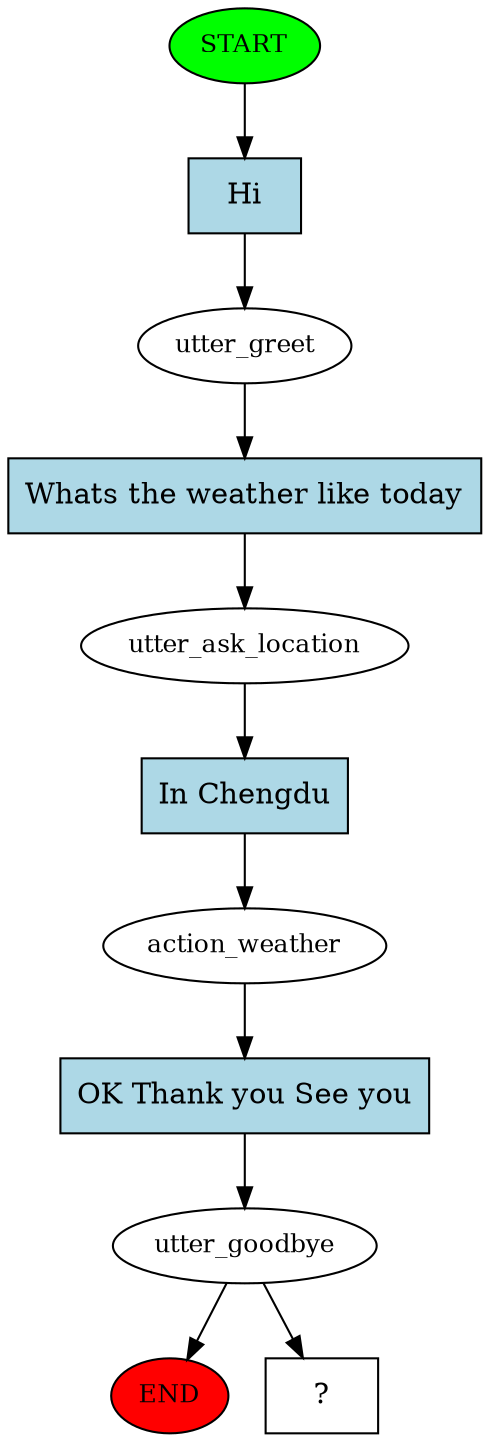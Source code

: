digraph  {
0 [class="start active", fillcolor=green, fontsize=12, label=START, style=filled];
"-1" [class=end, fillcolor=red, fontsize=12, label=END, style=filled];
1 [class=active, fontsize=12, label=utter_greet];
2 [class=active, fontsize=12, label=utter_ask_location];
3 [class=active, fontsize=12, label=action_weather];
4 [class=active, fontsize=12, label=utter_goodbye];
9 [class="intent dashed active", label="  ?  ", shape=rect];
10 [class="intent active", fillcolor=lightblue, label=Hi, shape=rect, style=filled];
11 [class="intent active", fillcolor=lightblue, label="Whats the weather like today", shape=rect, style=filled];
12 [class="intent active", fillcolor=lightblue, label="In Chengdu", shape=rect, style=filled];
13 [class="intent active", fillcolor=lightblue, label="OK Thank you See you", shape=rect, style=filled];
0 -> 10  [class=active, key=0];
1 -> 11  [class=active, key=0];
2 -> 12  [class=active, key=0];
3 -> 13  [class=active, key=0];
4 -> "-1"  [class="", key=NONE, label=""];
4 -> 9  [class=active, key=NONE, label=""];
10 -> 1  [class=active, key=0];
11 -> 2  [class=active, key=0];
12 -> 3  [class=active, key=0];
13 -> 4  [class=active, key=0];
}
